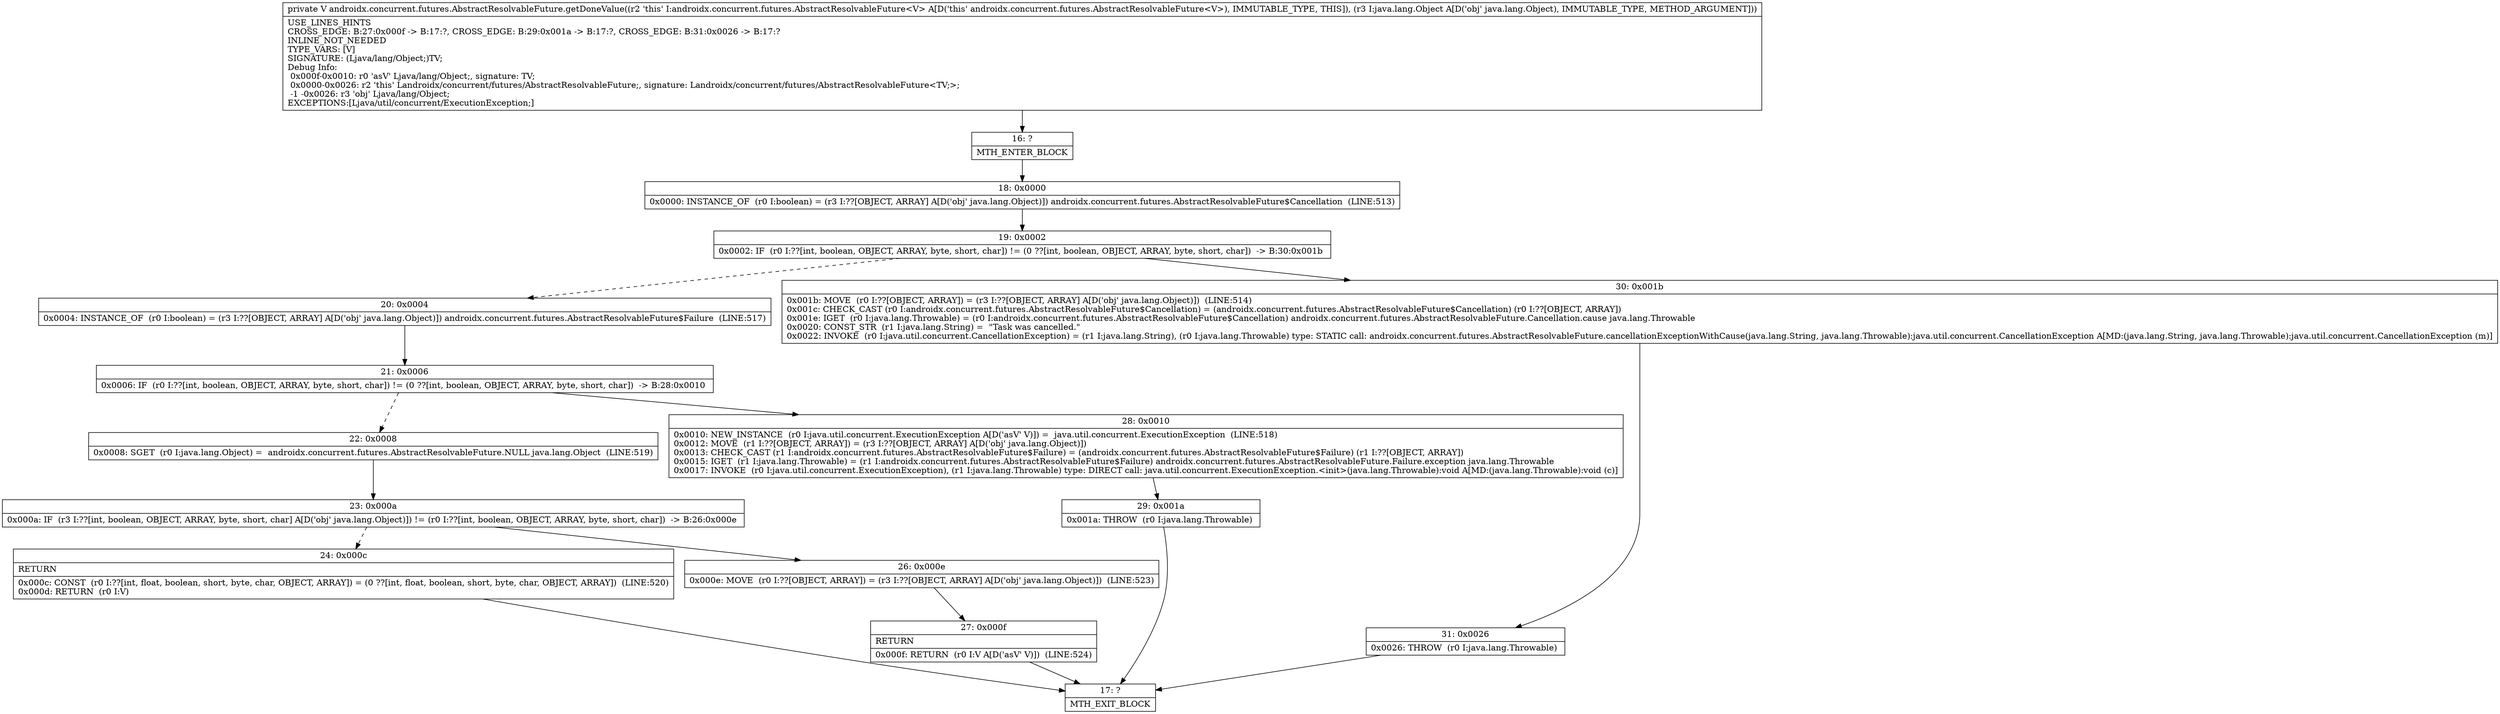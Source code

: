digraph "CFG forandroidx.concurrent.futures.AbstractResolvableFuture.getDoneValue(Ljava\/lang\/Object;)Ljava\/lang\/Object;" {
Node_16 [shape=record,label="{16\:\ ?|MTH_ENTER_BLOCK\l}"];
Node_18 [shape=record,label="{18\:\ 0x0000|0x0000: INSTANCE_OF  (r0 I:boolean) = (r3 I:??[OBJECT, ARRAY] A[D('obj' java.lang.Object)]) androidx.concurrent.futures.AbstractResolvableFuture$Cancellation  (LINE:513)\l}"];
Node_19 [shape=record,label="{19\:\ 0x0002|0x0002: IF  (r0 I:??[int, boolean, OBJECT, ARRAY, byte, short, char]) != (0 ??[int, boolean, OBJECT, ARRAY, byte, short, char])  \-\> B:30:0x001b \l}"];
Node_20 [shape=record,label="{20\:\ 0x0004|0x0004: INSTANCE_OF  (r0 I:boolean) = (r3 I:??[OBJECT, ARRAY] A[D('obj' java.lang.Object)]) androidx.concurrent.futures.AbstractResolvableFuture$Failure  (LINE:517)\l}"];
Node_21 [shape=record,label="{21\:\ 0x0006|0x0006: IF  (r0 I:??[int, boolean, OBJECT, ARRAY, byte, short, char]) != (0 ??[int, boolean, OBJECT, ARRAY, byte, short, char])  \-\> B:28:0x0010 \l}"];
Node_22 [shape=record,label="{22\:\ 0x0008|0x0008: SGET  (r0 I:java.lang.Object) =  androidx.concurrent.futures.AbstractResolvableFuture.NULL java.lang.Object  (LINE:519)\l}"];
Node_23 [shape=record,label="{23\:\ 0x000a|0x000a: IF  (r3 I:??[int, boolean, OBJECT, ARRAY, byte, short, char] A[D('obj' java.lang.Object)]) != (r0 I:??[int, boolean, OBJECT, ARRAY, byte, short, char])  \-\> B:26:0x000e \l}"];
Node_24 [shape=record,label="{24\:\ 0x000c|RETURN\l|0x000c: CONST  (r0 I:??[int, float, boolean, short, byte, char, OBJECT, ARRAY]) = (0 ??[int, float, boolean, short, byte, char, OBJECT, ARRAY])  (LINE:520)\l0x000d: RETURN  (r0 I:V) \l}"];
Node_17 [shape=record,label="{17\:\ ?|MTH_EXIT_BLOCK\l}"];
Node_26 [shape=record,label="{26\:\ 0x000e|0x000e: MOVE  (r0 I:??[OBJECT, ARRAY]) = (r3 I:??[OBJECT, ARRAY] A[D('obj' java.lang.Object)])  (LINE:523)\l}"];
Node_27 [shape=record,label="{27\:\ 0x000f|RETURN\l|0x000f: RETURN  (r0 I:V A[D('asV' V)])  (LINE:524)\l}"];
Node_28 [shape=record,label="{28\:\ 0x0010|0x0010: NEW_INSTANCE  (r0 I:java.util.concurrent.ExecutionException A[D('asV' V)]) =  java.util.concurrent.ExecutionException  (LINE:518)\l0x0012: MOVE  (r1 I:??[OBJECT, ARRAY]) = (r3 I:??[OBJECT, ARRAY] A[D('obj' java.lang.Object)]) \l0x0013: CHECK_CAST (r1 I:androidx.concurrent.futures.AbstractResolvableFuture$Failure) = (androidx.concurrent.futures.AbstractResolvableFuture$Failure) (r1 I:??[OBJECT, ARRAY]) \l0x0015: IGET  (r1 I:java.lang.Throwable) = (r1 I:androidx.concurrent.futures.AbstractResolvableFuture$Failure) androidx.concurrent.futures.AbstractResolvableFuture.Failure.exception java.lang.Throwable \l0x0017: INVOKE  (r0 I:java.util.concurrent.ExecutionException), (r1 I:java.lang.Throwable) type: DIRECT call: java.util.concurrent.ExecutionException.\<init\>(java.lang.Throwable):void A[MD:(java.lang.Throwable):void (c)]\l}"];
Node_29 [shape=record,label="{29\:\ 0x001a|0x001a: THROW  (r0 I:java.lang.Throwable) \l}"];
Node_30 [shape=record,label="{30\:\ 0x001b|0x001b: MOVE  (r0 I:??[OBJECT, ARRAY]) = (r3 I:??[OBJECT, ARRAY] A[D('obj' java.lang.Object)])  (LINE:514)\l0x001c: CHECK_CAST (r0 I:androidx.concurrent.futures.AbstractResolvableFuture$Cancellation) = (androidx.concurrent.futures.AbstractResolvableFuture$Cancellation) (r0 I:??[OBJECT, ARRAY]) \l0x001e: IGET  (r0 I:java.lang.Throwable) = (r0 I:androidx.concurrent.futures.AbstractResolvableFuture$Cancellation) androidx.concurrent.futures.AbstractResolvableFuture.Cancellation.cause java.lang.Throwable \l0x0020: CONST_STR  (r1 I:java.lang.String) =  \"Task was cancelled.\" \l0x0022: INVOKE  (r0 I:java.util.concurrent.CancellationException) = (r1 I:java.lang.String), (r0 I:java.lang.Throwable) type: STATIC call: androidx.concurrent.futures.AbstractResolvableFuture.cancellationExceptionWithCause(java.lang.String, java.lang.Throwable):java.util.concurrent.CancellationException A[MD:(java.lang.String, java.lang.Throwable):java.util.concurrent.CancellationException (m)]\l}"];
Node_31 [shape=record,label="{31\:\ 0x0026|0x0026: THROW  (r0 I:java.lang.Throwable) \l}"];
MethodNode[shape=record,label="{private V androidx.concurrent.futures.AbstractResolvableFuture.getDoneValue((r2 'this' I:androidx.concurrent.futures.AbstractResolvableFuture\<V\> A[D('this' androidx.concurrent.futures.AbstractResolvableFuture\<V\>), IMMUTABLE_TYPE, THIS]), (r3 I:java.lang.Object A[D('obj' java.lang.Object), IMMUTABLE_TYPE, METHOD_ARGUMENT]))  | USE_LINES_HINTS\lCROSS_EDGE: B:27:0x000f \-\> B:17:?, CROSS_EDGE: B:29:0x001a \-\> B:17:?, CROSS_EDGE: B:31:0x0026 \-\> B:17:?\lINLINE_NOT_NEEDED\lTYPE_VARS: [V]\lSIGNATURE: (Ljava\/lang\/Object;)TV;\lDebug Info:\l  0x000f\-0x0010: r0 'asV' Ljava\/lang\/Object;, signature: TV;\l  0x0000\-0x0026: r2 'this' Landroidx\/concurrent\/futures\/AbstractResolvableFuture;, signature: Landroidx\/concurrent\/futures\/AbstractResolvableFuture\<TV;\>;\l  \-1 \-0x0026: r3 'obj' Ljava\/lang\/Object;\lEXCEPTIONS:[Ljava\/util\/concurrent\/ExecutionException;]\l}"];
MethodNode -> Node_16;Node_16 -> Node_18;
Node_18 -> Node_19;
Node_19 -> Node_20[style=dashed];
Node_19 -> Node_30;
Node_20 -> Node_21;
Node_21 -> Node_22[style=dashed];
Node_21 -> Node_28;
Node_22 -> Node_23;
Node_23 -> Node_24[style=dashed];
Node_23 -> Node_26;
Node_24 -> Node_17;
Node_26 -> Node_27;
Node_27 -> Node_17;
Node_28 -> Node_29;
Node_29 -> Node_17;
Node_30 -> Node_31;
Node_31 -> Node_17;
}

